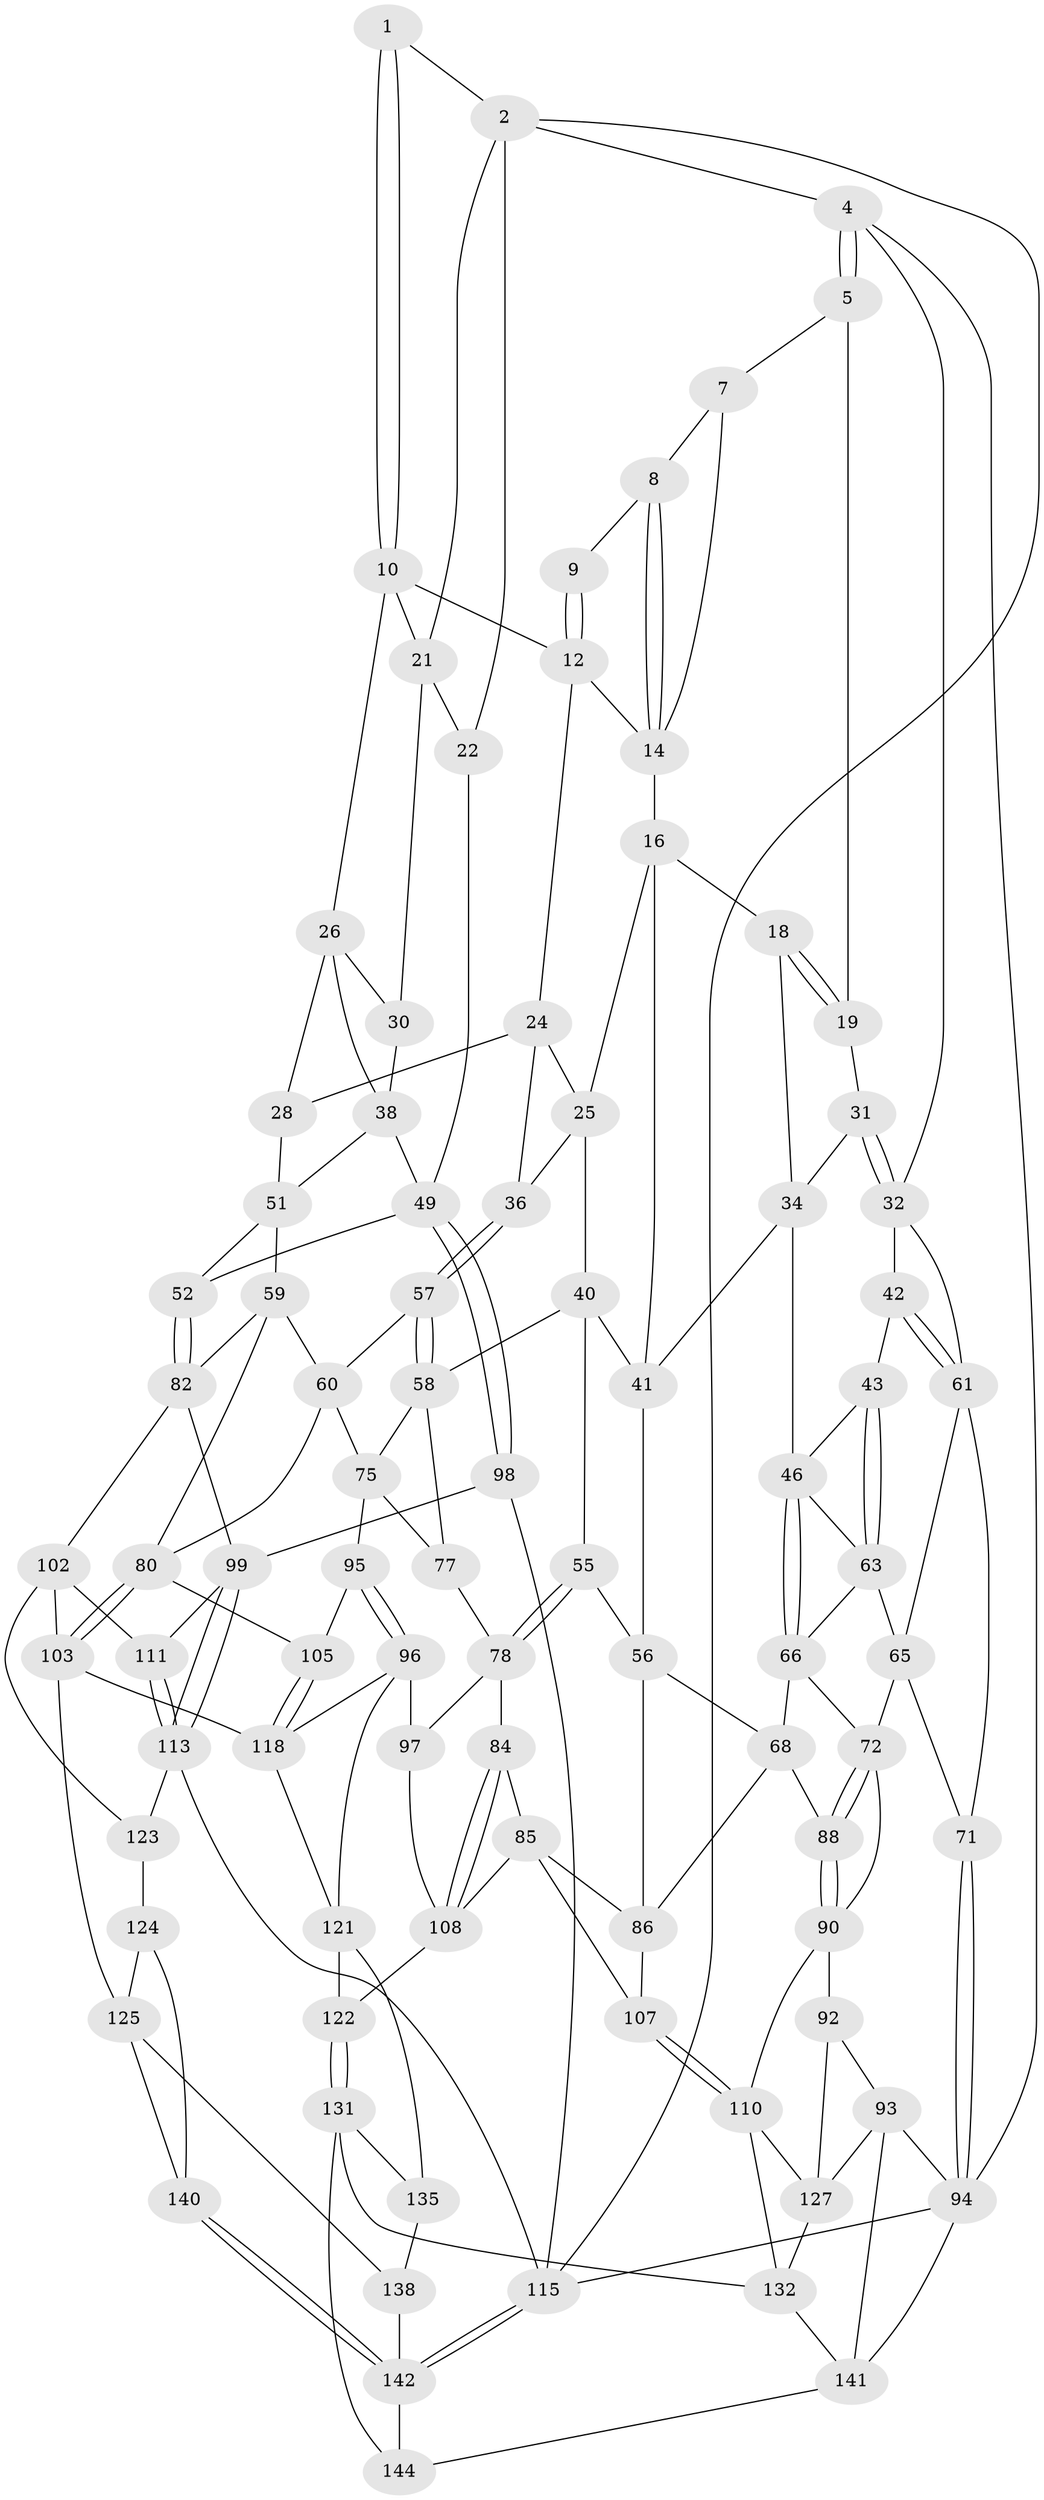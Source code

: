 // Generated by graph-tools (version 1.1) at 2025/24/03/03/25 07:24:38]
// undirected, 88 vertices, 186 edges
graph export_dot {
graph [start="1"]
  node [color=gray90,style=filled];
  1 [pos="+0.8377700624115837+0"];
  2 [pos="+1+0",super="+3"];
  4 [pos="+0+0"];
  5 [pos="+0.09694147354170131+0",super="+6"];
  7 [pos="+0.5501989465175914+0"];
  8 [pos="+0.6912340126895998+0"];
  9 [pos="+0.7062457852219752+0"];
  10 [pos="+0.8404925592831213+0.07531876047498516",super="+11"];
  12 [pos="+0.7734068801495022+0.08849896012147364",super="+13"];
  14 [pos="+0.6978974730506152+0.07805635195143805",super="+15"];
  16 [pos="+0.5054234515191642+0.14320187137908813",super="+17"];
  18 [pos="+0.39894370984992955+0.14570828258152035"];
  19 [pos="+0.38399368973179326+0.13195867996755525",super="+20"];
  21 [pos="+0.9146974772224146+0.07861542880557251",super="+23"];
  22 [pos="+1+0.23892888003697713"];
  24 [pos="+0.6756587611307593+0.20393278673693555",super="+29"];
  25 [pos="+0.5709695056415878+0.17158440830379057",super="+37"];
  26 [pos="+0.8194929744906133+0.18124845203538073",super="+27"];
  28 [pos="+0.7534219573806713+0.25207542116015685"];
  30 [pos="+0.9215478504782321+0.21167958043598276"];
  31 [pos="+0.17096077393184297+0.14206463595354113",super="+35"];
  32 [pos="+0.03037770674683875+0.22258018743539923",super="+33"];
  34 [pos="+0.24435254476464296+0.25712121402097177",super="+45"];
  36 [pos="+0.6859768362915731+0.3440442391007798"];
  38 [pos="+0.883118032130826+0.28719001899724694",super="+39"];
  40 [pos="+0.46307724668455574+0.2076666325676429",super="+54"];
  41 [pos="+0.4519996225681083+0.19118521124030982",super="+48"];
  42 [pos="+0.07176745321365312+0.2881593323136778"];
  43 [pos="+0.0809287464280055+0.29532865778842055",super="+44"];
  46 [pos="+0.26010750155975504+0.3877008200599984",super="+47"];
  49 [pos="+1+0.36253012108889565",super="+50"];
  51 [pos="+0.8534408977352775+0.3174947951082094",super="+53"];
  52 [pos="+1+0.4131404727358846"];
  55 [pos="+0.44768607206099276+0.45212781084413173"];
  56 [pos="+0.341225363453714+0.3833650450781779",super="+67"];
  57 [pos="+0.6789528122555631+0.369147387830571"];
  58 [pos="+0.6701929484851413+0.37316945748799946",super="+76"];
  59 [pos="+0.8391225650488064+0.4180580201301532",super="+79"];
  60 [pos="+0.6929396278276014+0.3785935657198067",super="+74"];
  61 [pos="+0.01751979764626971+0.4212599243374438",super="+62"];
  63 [pos="+0.10439171837347931+0.3205480714034102",super="+64"];
  65 [pos="+0.0612469937018771+0.4443429892602932",super="+70"];
  66 [pos="+0.21281954104620537+0.45077107492005203",super="+69"];
  68 [pos="+0.2559108149477404+0.5311403810790317",super="+87"];
  71 [pos="+0+0.5993899816981344"];
  72 [pos="+0.1915776786318863+0.47805986080026347",super="+73"];
  75 [pos="+0.639215702817371+0.5109042240189813",super="+89"];
  77 [pos="+0.5165315095369983+0.4887398736827943"];
  78 [pos="+0.46444535113276053+0.4837166732544056",super="+83"];
  80 [pos="+0.7999671452356528+0.5920604795943424",super="+81"];
  82 [pos="+0.9099173402825447+0.5504698226392718",super="+101"];
  84 [pos="+0.384900292096125+0.5707283413868945"];
  85 [pos="+0.34851896882417605+0.5735295064871442",super="+106"];
  86 [pos="+0.33049723825232147+0.5717837588185296",super="+104"];
  88 [pos="+0.1718462294712278+0.5888472131558431"];
  90 [pos="+0.08203952868910772+0.6256607222735012",super="+91"];
  92 [pos="+0.031675082347439+0.6602763902504551"];
  93 [pos="+0+0.6638976592540516",super="+133"];
  94 [pos="+0+0.650749108227426",super="+114"];
  95 [pos="+0.6108062964044907+0.6477449050549708"];
  96 [pos="+0.5935435222853416+0.6648023119630723",super="+120"];
  97 [pos="+0.46869298454446473+0.5985055795143748"];
  98 [pos="+1+0.5132503521113027"];
  99 [pos="+0.9845553592996195+0.5977416436098659",super="+100"];
  102 [pos="+0.9126722929273182+0.6963136706651077",super="+112"];
  103 [pos="+0.8542797162675008+0.6622648176712191",super="+117"];
  105 [pos="+0.7168855574017805+0.6429666994204397"];
  107 [pos="+0.25911396413502075+0.7101748817861632"];
  108 [pos="+0.4064051978151485+0.7424255992196124",super="+109"];
  110 [pos="+0.21436354362962948+0.7453307177347516",super="+126"];
  111 [pos="+0.9282157274985846+0.703660409954692"];
  113 [pos="+1+0.741914426756837",super="+129"];
  115 [pos="+1+1",super="+116"];
  118 [pos="+0.7477414081745282+0.7849343312279984",super="+119"];
  121 [pos="+0.5365878048265061+0.7528707559227615",super="+134"];
  122 [pos="+0.4177884100748343+0.7504605175138566"];
  123 [pos="+0.8864035508595992+0.7724261742176305",super="+130"];
  124 [pos="+0.8564344232896017+0.8128153157525081",super="+139"];
  125 [pos="+0.8239783449295138+0.8273043549501985",super="+137"];
  127 [pos="+0.18805294404947812+0.8577061188918891",super="+128"];
  131 [pos="+0.3935548913852304+0.8340712938516257",super="+136"];
  132 [pos="+0.35529736424310215+0.8735853922399408",super="+146"];
  135 [pos="+0.6031440308085992+0.9870614330978916"];
  138 [pos="+0.8041821363424018+0.8914502532886969"];
  140 [pos="+0.8812023086367792+0.9247813148413218"];
  141 [pos="+0+1",super="+145"];
  142 [pos="+0.9309404258617116+1",super="+143"];
  144 [pos="+0.5859247649235064+1"];
  1 -- 2;
  1 -- 10;
  1 -- 10;
  2 -- 21;
  2 -- 115;
  2 -- 4;
  2 -- 22;
  4 -- 5;
  4 -- 5;
  4 -- 94;
  4 -- 32;
  5 -- 19 [weight=2];
  5 -- 7;
  7 -- 8;
  7 -- 14;
  8 -- 9;
  8 -- 14;
  8 -- 14;
  9 -- 12;
  9 -- 12;
  10 -- 21;
  10 -- 26;
  10 -- 12;
  12 -- 24;
  12 -- 14;
  14 -- 16;
  16 -- 25;
  16 -- 41;
  16 -- 18;
  18 -- 19;
  18 -- 19;
  18 -- 34;
  19 -- 31;
  21 -- 22;
  21 -- 30;
  22 -- 49;
  24 -- 25;
  24 -- 28;
  24 -- 36;
  25 -- 40;
  25 -- 36;
  26 -- 30;
  26 -- 28;
  26 -- 38;
  28 -- 51;
  30 -- 38;
  31 -- 32;
  31 -- 32;
  31 -- 34;
  32 -- 42;
  32 -- 61;
  34 -- 41;
  34 -- 46;
  36 -- 57;
  36 -- 57;
  38 -- 51;
  38 -- 49;
  40 -- 41;
  40 -- 58;
  40 -- 55;
  41 -- 56;
  42 -- 43;
  42 -- 61;
  42 -- 61;
  43 -- 63;
  43 -- 63;
  43 -- 46;
  46 -- 66;
  46 -- 66;
  46 -- 63;
  49 -- 98;
  49 -- 98;
  49 -- 52;
  51 -- 59;
  51 -- 52;
  52 -- 82;
  52 -- 82;
  55 -- 56;
  55 -- 78;
  55 -- 78;
  56 -- 68;
  56 -- 86;
  57 -- 58;
  57 -- 58;
  57 -- 60;
  58 -- 75;
  58 -- 77;
  59 -- 60;
  59 -- 80;
  59 -- 82;
  60 -- 75;
  60 -- 80;
  61 -- 65;
  61 -- 71;
  63 -- 65;
  63 -- 66;
  65 -- 71;
  65 -- 72;
  66 -- 72;
  66 -- 68;
  68 -- 88;
  68 -- 86;
  71 -- 94;
  71 -- 94;
  72 -- 88;
  72 -- 88;
  72 -- 90;
  75 -- 77;
  75 -- 95;
  77 -- 78;
  78 -- 97;
  78 -- 84;
  80 -- 103;
  80 -- 103;
  80 -- 105;
  82 -- 99;
  82 -- 102;
  84 -- 85;
  84 -- 108;
  84 -- 108;
  85 -- 86;
  85 -- 107;
  85 -- 108;
  86 -- 107;
  88 -- 90;
  88 -- 90;
  90 -- 92;
  90 -- 110;
  92 -- 93;
  92 -- 127;
  93 -- 94;
  93 -- 141;
  93 -- 127;
  94 -- 115;
  94 -- 141;
  95 -- 96;
  95 -- 96;
  95 -- 105;
  96 -- 97;
  96 -- 121;
  96 -- 118;
  97 -- 108;
  98 -- 99;
  98 -- 115;
  99 -- 113;
  99 -- 113;
  99 -- 111;
  102 -- 103;
  102 -- 123;
  102 -- 111;
  103 -- 125;
  103 -- 118;
  105 -- 118;
  105 -- 118;
  107 -- 110;
  107 -- 110;
  108 -- 122;
  110 -- 132;
  110 -- 127;
  111 -- 113;
  111 -- 113;
  113 -- 115;
  113 -- 123;
  115 -- 142;
  115 -- 142;
  118 -- 121;
  121 -- 122;
  121 -- 135;
  122 -- 131;
  122 -- 131;
  123 -- 124 [weight=2];
  124 -- 125;
  124 -- 140;
  125 -- 138;
  125 -- 140;
  127 -- 132;
  131 -- 132;
  131 -- 144;
  131 -- 135;
  132 -- 141;
  135 -- 138;
  138 -- 142;
  140 -- 142;
  140 -- 142;
  141 -- 144;
  142 -- 144;
}
